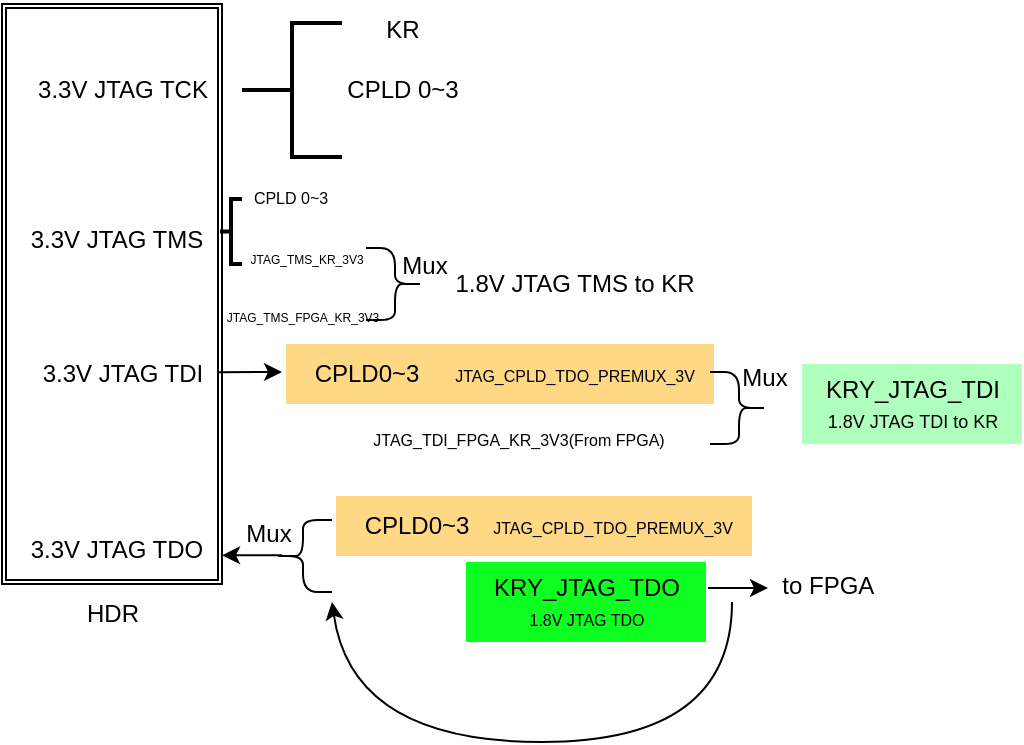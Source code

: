 <mxfile version="26.1.2">
  <diagram name="Page-1" id="zZogz1q96RKv0MYxYCzb">
    <mxGraphModel dx="1139" dy="529" grid="1" gridSize="10" guides="1" tooltips="1" connect="1" arrows="1" fold="1" page="1" pageScale="1" pageWidth="850" pageHeight="1100" math="0" shadow="0">
      <root>
        <mxCell id="0" />
        <mxCell id="1" parent="0" />
        <mxCell id="mF87T8F_ObDAb6gEvjld-17" value="" style="shape=ext;double=1;rounded=0;whiteSpace=wrap;html=1;" vertex="1" parent="1">
          <mxGeometry x="50" y="110" width="110" height="290" as="geometry" />
        </mxCell>
        <mxCell id="mF87T8F_ObDAb6gEvjld-1" value="3.3V JTAG TCK" style="text;html=1;align=center;verticalAlign=middle;resizable=0;points=[];autosize=1;strokeColor=none;fillColor=none;" vertex="1" parent="1">
          <mxGeometry x="55" y="138" width="110" height="30" as="geometry" />
        </mxCell>
        <mxCell id="mF87T8F_ObDAb6gEvjld-2" value="3.3V JTAG TDI" style="text;html=1;align=center;verticalAlign=middle;resizable=0;points=[];autosize=1;strokeColor=none;fillColor=none;" vertex="1" parent="1">
          <mxGeometry x="60" y="280" width="100" height="30" as="geometry" />
        </mxCell>
        <mxCell id="mF87T8F_ObDAb6gEvjld-3" value="3.3V JTAG TDO" style="text;html=1;align=center;verticalAlign=middle;resizable=0;points=[];autosize=1;strokeColor=none;fillColor=none;" vertex="1" parent="1">
          <mxGeometry x="52" y="368" width="110" height="30" as="geometry" />
        </mxCell>
        <mxCell id="mF87T8F_ObDAb6gEvjld-4" value="3.3V JTAG TMS" style="text;html=1;align=center;verticalAlign=middle;resizable=0;points=[];autosize=1;strokeColor=none;fillColor=none;" vertex="1" parent="1">
          <mxGeometry x="52" y="212.75" width="110" height="30" as="geometry" />
        </mxCell>
        <mxCell id="mF87T8F_ObDAb6gEvjld-5" value="" style="strokeWidth=2;html=1;shape=mxgraph.flowchart.annotation_2;align=left;labelPosition=right;pointerEvents=1;" vertex="1" parent="1">
          <mxGeometry x="170" y="119.5" width="50" height="67" as="geometry" />
        </mxCell>
        <mxCell id="mF87T8F_ObDAb6gEvjld-6" value="KR" style="text;html=1;align=center;verticalAlign=middle;resizable=0;points=[];autosize=1;strokeColor=none;fillColor=none;" vertex="1" parent="1">
          <mxGeometry x="230" y="108" width="40" height="30" as="geometry" />
        </mxCell>
        <mxCell id="mF87T8F_ObDAb6gEvjld-7" value="CPLD 0~3" style="text;html=1;align=center;verticalAlign=middle;resizable=0;points=[];autosize=1;strokeColor=none;fillColor=none;" vertex="1" parent="1">
          <mxGeometry x="210" y="138" width="80" height="30" as="geometry" />
        </mxCell>
        <mxCell id="mF87T8F_ObDAb6gEvjld-8" value="" style="endArrow=classic;html=1;rounded=0;exitX=0.982;exitY=0.47;exitDx=0;exitDy=0;exitPerimeter=0;" edge="1" parent="1" source="mF87T8F_ObDAb6gEvjld-2">
          <mxGeometry width="50" height="50" relative="1" as="geometry">
            <mxPoint x="440" y="310" as="sourcePoint" />
            <mxPoint x="190" y="294" as="targetPoint" />
          </mxGeometry>
        </mxCell>
        <mxCell id="mF87T8F_ObDAb6gEvjld-9" value="CPLD0~3" style="text;html=1;align=center;verticalAlign=middle;resizable=0;points=[];autosize=1;strokeColor=none;fillColor=#FFD885;" vertex="1" parent="1">
          <mxGeometry x="192" y="280" width="80" height="30" as="geometry" />
        </mxCell>
        <mxCell id="mF87T8F_ObDAb6gEvjld-10" value="&lt;font style=&quot;font-size: 8px;&quot;&gt;JTAG_CPLD_TDO_PREMUX_3V&lt;/font&gt;" style="text;html=1;align=center;verticalAlign=middle;resizable=0;points=[];autosize=1;strokeColor=none;fillColor=#FFD885;" vertex="1" parent="1">
          <mxGeometry x="266" y="280" width="140" height="30" as="geometry" />
        </mxCell>
        <mxCell id="mF87T8F_ObDAb6gEvjld-12" value="" style="shape=curlyBracket;whiteSpace=wrap;html=1;rounded=1;flipH=1;labelPosition=right;verticalLabelPosition=middle;align=left;verticalAlign=middle;" vertex="1" parent="1">
          <mxGeometry x="404" y="294" width="29" height="36" as="geometry" />
        </mxCell>
        <mxCell id="mF87T8F_ObDAb6gEvjld-14" value="&lt;font style=&quot;font-size: 8px;&quot;&gt;JTAG_TDI_FPGA_KR_3V3(From FPGA)&lt;/font&gt;" style="text;html=1;align=center;verticalAlign=middle;resizable=0;points=[];autosize=1;strokeColor=none;fillColor=none;" vertex="1" parent="1">
          <mxGeometry x="223" y="312" width="170" height="30" as="geometry" />
        </mxCell>
        <mxCell id="mF87T8F_ObDAb6gEvjld-15" value="Mux" style="text;html=1;align=center;verticalAlign=middle;resizable=0;points=[];autosize=1;strokeColor=none;fillColor=none;" vertex="1" parent="1">
          <mxGeometry x="406" y="282" width="50" height="30" as="geometry" />
        </mxCell>
        <mxCell id="mF87T8F_ObDAb6gEvjld-16" value="KRY_JTAG_TDI&lt;br&gt;&lt;font style=&quot;font-size: 9px;&quot;&gt;1.8V JTAG TDI to KR&lt;/font&gt;" style="text;html=1;align=center;verticalAlign=middle;resizable=0;points=[];autosize=1;strokeColor=none;fillColor=#AFFFBD;" vertex="1" parent="1">
          <mxGeometry x="450" y="290" width="110" height="40" as="geometry" />
        </mxCell>
        <mxCell id="mF87T8F_ObDAb6gEvjld-19" value="HDR" style="text;html=1;align=center;verticalAlign=middle;resizable=0;points=[];autosize=1;strokeColor=none;fillColor=none;" vertex="1" parent="1">
          <mxGeometry x="80" y="400" width="50" height="30" as="geometry" />
        </mxCell>
        <mxCell id="mF87T8F_ObDAb6gEvjld-20" value="" style="shape=curlyBracket;whiteSpace=wrap;html=1;rounded=1;flipH=1;labelPosition=right;verticalLabelPosition=middle;align=left;verticalAlign=middle;" vertex="1" parent="1">
          <mxGeometry x="232" y="232" width="29" height="36" as="geometry" />
        </mxCell>
        <mxCell id="mF87T8F_ObDAb6gEvjld-21" value="Mux" style="text;html=1;align=center;verticalAlign=middle;resizable=0;points=[];autosize=1;strokeColor=none;fillColor=none;" vertex="1" parent="1">
          <mxGeometry x="236" y="226" width="50" height="30" as="geometry" />
        </mxCell>
        <mxCell id="mF87T8F_ObDAb6gEvjld-22" value="1.8V JTAG TMS to KR" style="text;html=1;align=center;verticalAlign=middle;resizable=0;points=[];autosize=1;strokeColor=none;fillColor=none;" vertex="1" parent="1">
          <mxGeometry x="266" y="235" width="140" height="30" as="geometry" />
        </mxCell>
        <mxCell id="mF87T8F_ObDAb6gEvjld-23" value="&lt;font style=&quot;font-size: 6px;&quot;&gt;JTAG_TMS_FPGA_KR_3V3&lt;/font&gt;" style="text;html=1;align=center;verticalAlign=middle;resizable=0;points=[];autosize=1;strokeColor=none;fillColor=none;" vertex="1" parent="1">
          <mxGeometry x="150" y="250" width="100" height="30" as="geometry" />
        </mxCell>
        <mxCell id="mF87T8F_ObDAb6gEvjld-24" value="" style="strokeWidth=2;html=1;shape=mxgraph.flowchart.annotation_2;align=left;labelPosition=right;pointerEvents=1;" vertex="1" parent="1">
          <mxGeometry x="159" y="207.5" width="11" height="32.5" as="geometry" />
        </mxCell>
        <mxCell id="mF87T8F_ObDAb6gEvjld-25" value="&lt;font style=&quot;font-size: 8px;&quot;&gt;CPLD 0~3&lt;/font&gt;" style="text;html=1;align=center;verticalAlign=middle;resizable=0;points=[];autosize=1;strokeColor=none;fillColor=none;" vertex="1" parent="1">
          <mxGeometry x="164" y="190.5" width="60" height="30" as="geometry" />
        </mxCell>
        <mxCell id="mF87T8F_ObDAb6gEvjld-26" value="&lt;font style=&quot;font-size: 6px;&quot;&gt;JTAG_TMS_KR_3V3&lt;/font&gt;" style="text;html=1;align=center;verticalAlign=middle;resizable=0;points=[];autosize=1;strokeColor=none;fillColor=none;" vertex="1" parent="1">
          <mxGeometry x="162" y="220.5" width="80" height="30" as="geometry" />
        </mxCell>
        <mxCell id="mF87T8F_ObDAb6gEvjld-27" value="" style="shape=curlyBracket;whiteSpace=wrap;html=1;rounded=1;flipH=1;labelPosition=right;verticalLabelPosition=middle;align=left;verticalAlign=middle;rotation=-180;" vertex="1" parent="1">
          <mxGeometry x="186" y="368" width="29" height="36" as="geometry" />
        </mxCell>
        <mxCell id="mF87T8F_ObDAb6gEvjld-28" value="Mux" style="text;html=1;align=center;verticalAlign=middle;resizable=0;points=[];autosize=1;strokeColor=none;fillColor=none;" vertex="1" parent="1">
          <mxGeometry x="158" y="360" width="50" height="30" as="geometry" />
        </mxCell>
        <mxCell id="mF87T8F_ObDAb6gEvjld-29" value="&amp;nbsp;to FPGA" style="text;html=1;align=center;verticalAlign=middle;resizable=0;points=[];autosize=1;strokeColor=none;fillColor=none;" vertex="1" parent="1">
          <mxGeometry x="426" y="386" width="70" height="30" as="geometry" />
        </mxCell>
        <mxCell id="mF87T8F_ObDAb6gEvjld-30" value="" style="endArrow=classic;html=1;rounded=0;" edge="1" parent="1">
          <mxGeometry width="50" height="50" relative="1" as="geometry">
            <mxPoint x="190" y="385.66" as="sourcePoint" />
            <mxPoint x="160" y="385.66" as="targetPoint" />
          </mxGeometry>
        </mxCell>
        <mxCell id="mF87T8F_ObDAb6gEvjld-34" value="KRY_JTAG_TDO&lt;br&gt;&lt;font style=&quot;font-size: 8px;&quot;&gt;1.8V JTAG TDO&lt;/font&gt;" style="text;html=1;align=center;verticalAlign=middle;resizable=0;points=[];autosize=1;strokeColor=none;fillColor=#0CFF20;" vertex="1" parent="1">
          <mxGeometry x="282" y="389" width="120" height="40" as="geometry" />
        </mxCell>
        <mxCell id="mF87T8F_ObDAb6gEvjld-35" value="" style="endArrow=classic;html=1;rounded=0;" edge="1" parent="1">
          <mxGeometry width="50" height="50" relative="1" as="geometry">
            <mxPoint x="403" y="402" as="sourcePoint" />
            <mxPoint x="433" y="402" as="targetPoint" />
          </mxGeometry>
        </mxCell>
        <mxCell id="mF87T8F_ObDAb6gEvjld-37" value="" style="curved=1;endArrow=classic;html=1;rounded=0;" edge="1" parent="1">
          <mxGeometry width="50" height="50" relative="1" as="geometry">
            <mxPoint x="415" y="409" as="sourcePoint" />
            <mxPoint x="215" y="409" as="targetPoint" />
            <Array as="points">
              <mxPoint x="415" y="479" />
              <mxPoint x="225" y="479" />
            </Array>
          </mxGeometry>
        </mxCell>
        <mxCell id="mF87T8F_ObDAb6gEvjld-38" value="CPLD0~3" style="text;html=1;align=center;verticalAlign=middle;resizable=0;points=[];autosize=1;strokeColor=none;fillColor=#FFD885;" vertex="1" parent="1">
          <mxGeometry x="217" y="356" width="80" height="30" as="geometry" />
        </mxCell>
        <mxCell id="mF87T8F_ObDAb6gEvjld-39" value="&lt;font style=&quot;font-size: 8px;&quot;&gt;JTAG_CPLD_TDO_PREMUX_3V&lt;/font&gt;" style="text;html=1;align=center;verticalAlign=middle;resizable=0;points=[];autosize=1;strokeColor=none;fillColor=#FFD885;" vertex="1" parent="1">
          <mxGeometry x="285" y="356" width="140" height="30" as="geometry" />
        </mxCell>
      </root>
    </mxGraphModel>
  </diagram>
</mxfile>
